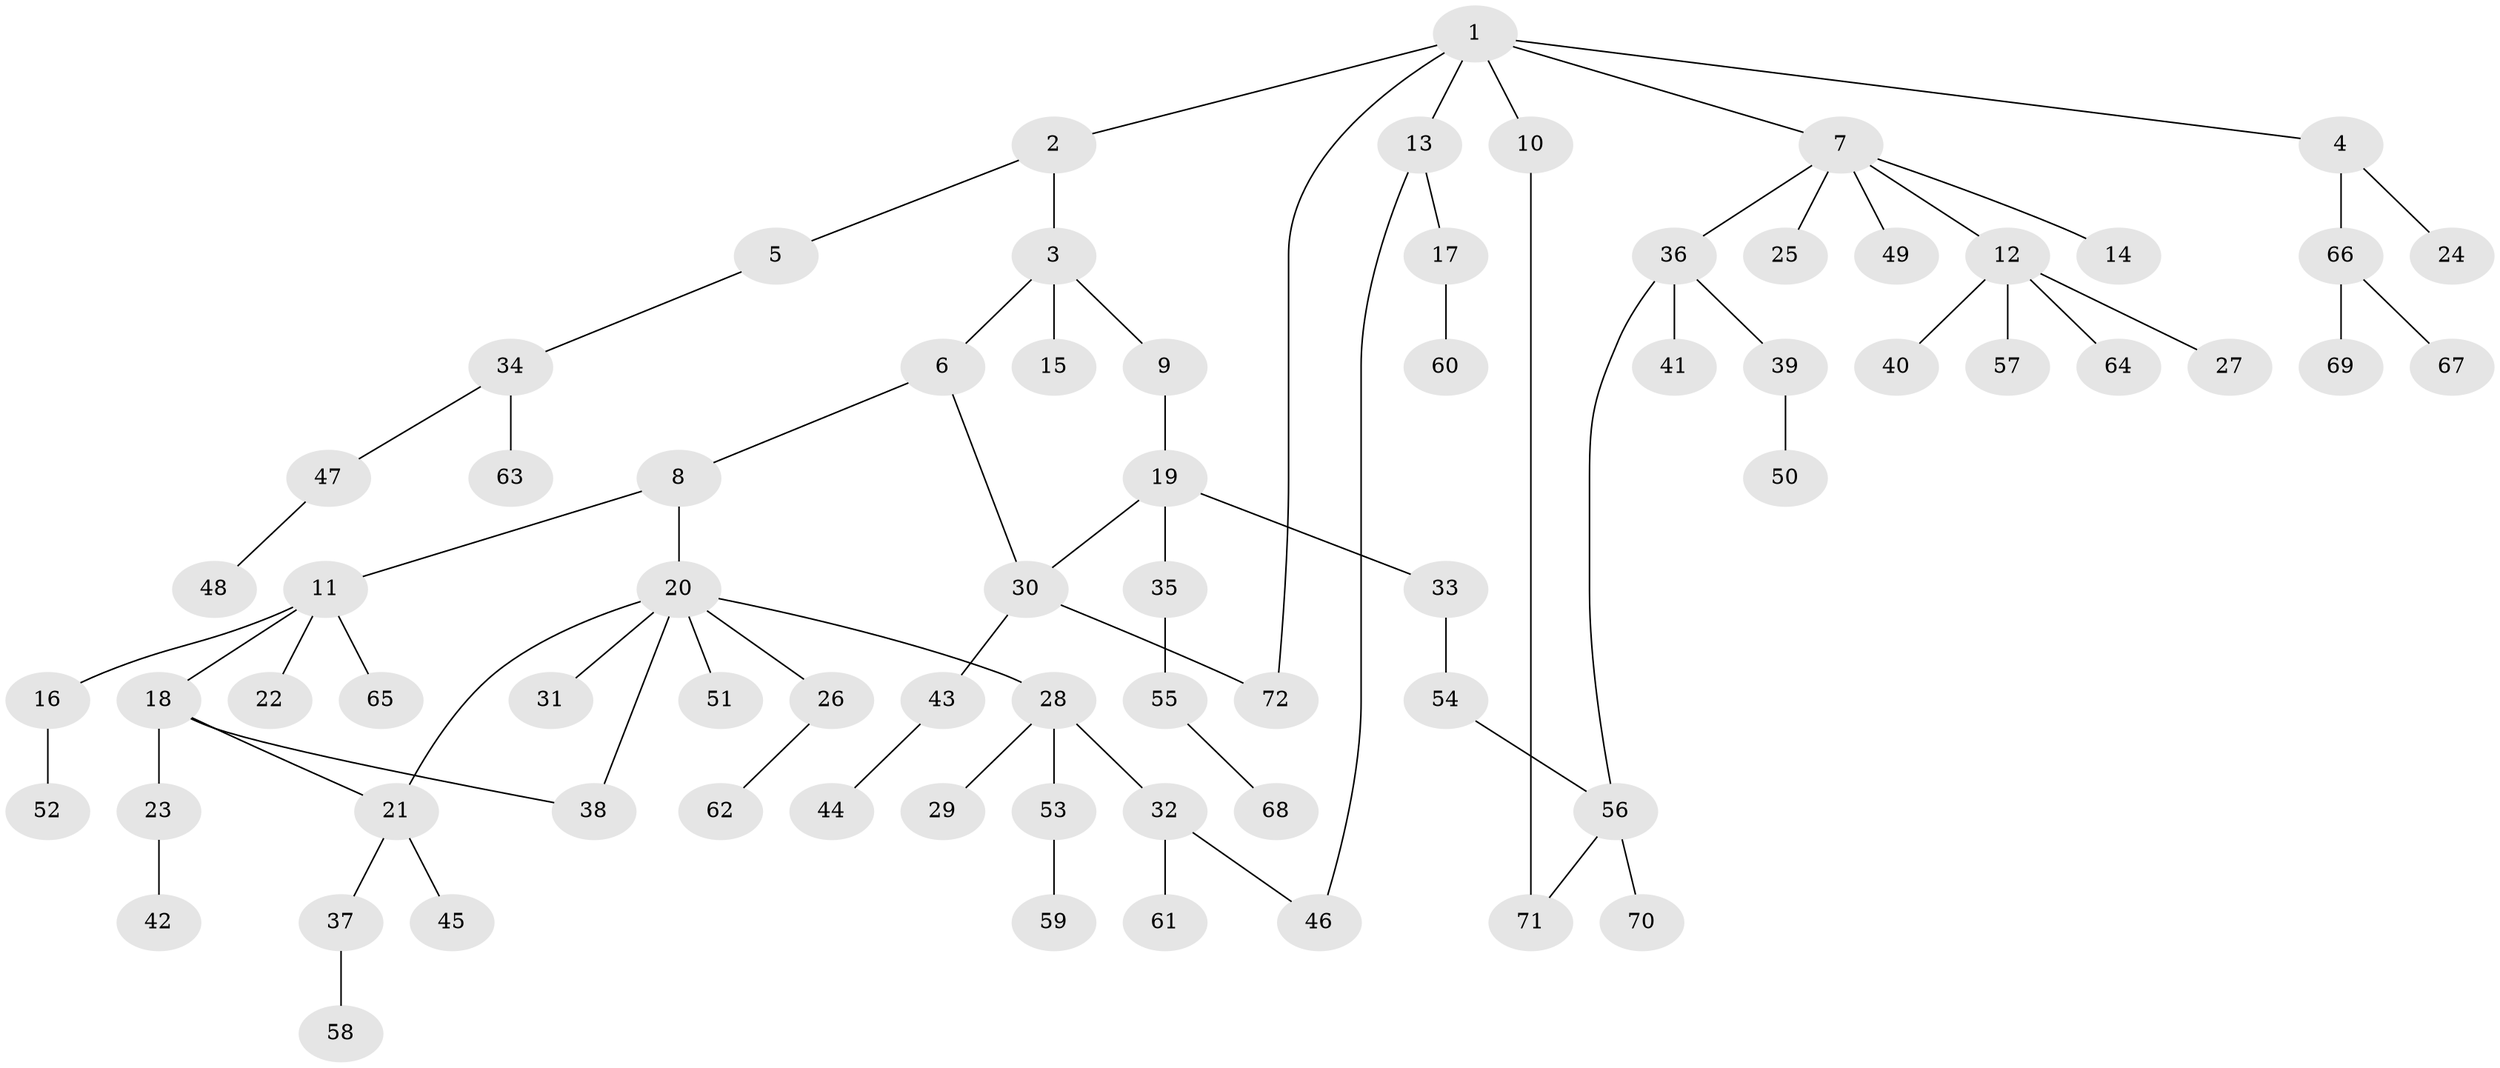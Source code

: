 // Generated by graph-tools (version 1.1) at 2025/49/03/09/25 03:49:25]
// undirected, 72 vertices, 78 edges
graph export_dot {
graph [start="1"]
  node [color=gray90,style=filled];
  1;
  2;
  3;
  4;
  5;
  6;
  7;
  8;
  9;
  10;
  11;
  12;
  13;
  14;
  15;
  16;
  17;
  18;
  19;
  20;
  21;
  22;
  23;
  24;
  25;
  26;
  27;
  28;
  29;
  30;
  31;
  32;
  33;
  34;
  35;
  36;
  37;
  38;
  39;
  40;
  41;
  42;
  43;
  44;
  45;
  46;
  47;
  48;
  49;
  50;
  51;
  52;
  53;
  54;
  55;
  56;
  57;
  58;
  59;
  60;
  61;
  62;
  63;
  64;
  65;
  66;
  67;
  68;
  69;
  70;
  71;
  72;
  1 -- 2;
  1 -- 4;
  1 -- 7;
  1 -- 10;
  1 -- 13;
  1 -- 72;
  2 -- 3;
  2 -- 5;
  3 -- 6;
  3 -- 9;
  3 -- 15;
  4 -- 24;
  4 -- 66;
  5 -- 34;
  6 -- 8;
  6 -- 30;
  7 -- 12;
  7 -- 14;
  7 -- 25;
  7 -- 36;
  7 -- 49;
  8 -- 11;
  8 -- 20;
  9 -- 19;
  10 -- 71;
  11 -- 16;
  11 -- 18;
  11 -- 22;
  11 -- 65;
  12 -- 27;
  12 -- 40;
  12 -- 57;
  12 -- 64;
  13 -- 17;
  13 -- 46;
  16 -- 52;
  17 -- 60;
  18 -- 23;
  18 -- 38;
  18 -- 21;
  19 -- 30;
  19 -- 33;
  19 -- 35;
  20 -- 21;
  20 -- 26;
  20 -- 28;
  20 -- 31;
  20 -- 51;
  20 -- 38;
  21 -- 37;
  21 -- 45;
  23 -- 42;
  26 -- 62;
  28 -- 29;
  28 -- 32;
  28 -- 53;
  30 -- 43;
  30 -- 72;
  32 -- 61;
  32 -- 46;
  33 -- 54;
  34 -- 47;
  34 -- 63;
  35 -- 55;
  36 -- 39;
  36 -- 41;
  36 -- 56;
  37 -- 58;
  39 -- 50;
  43 -- 44;
  47 -- 48;
  53 -- 59;
  54 -- 56;
  55 -- 68;
  56 -- 70;
  56 -- 71;
  66 -- 67;
  66 -- 69;
}
